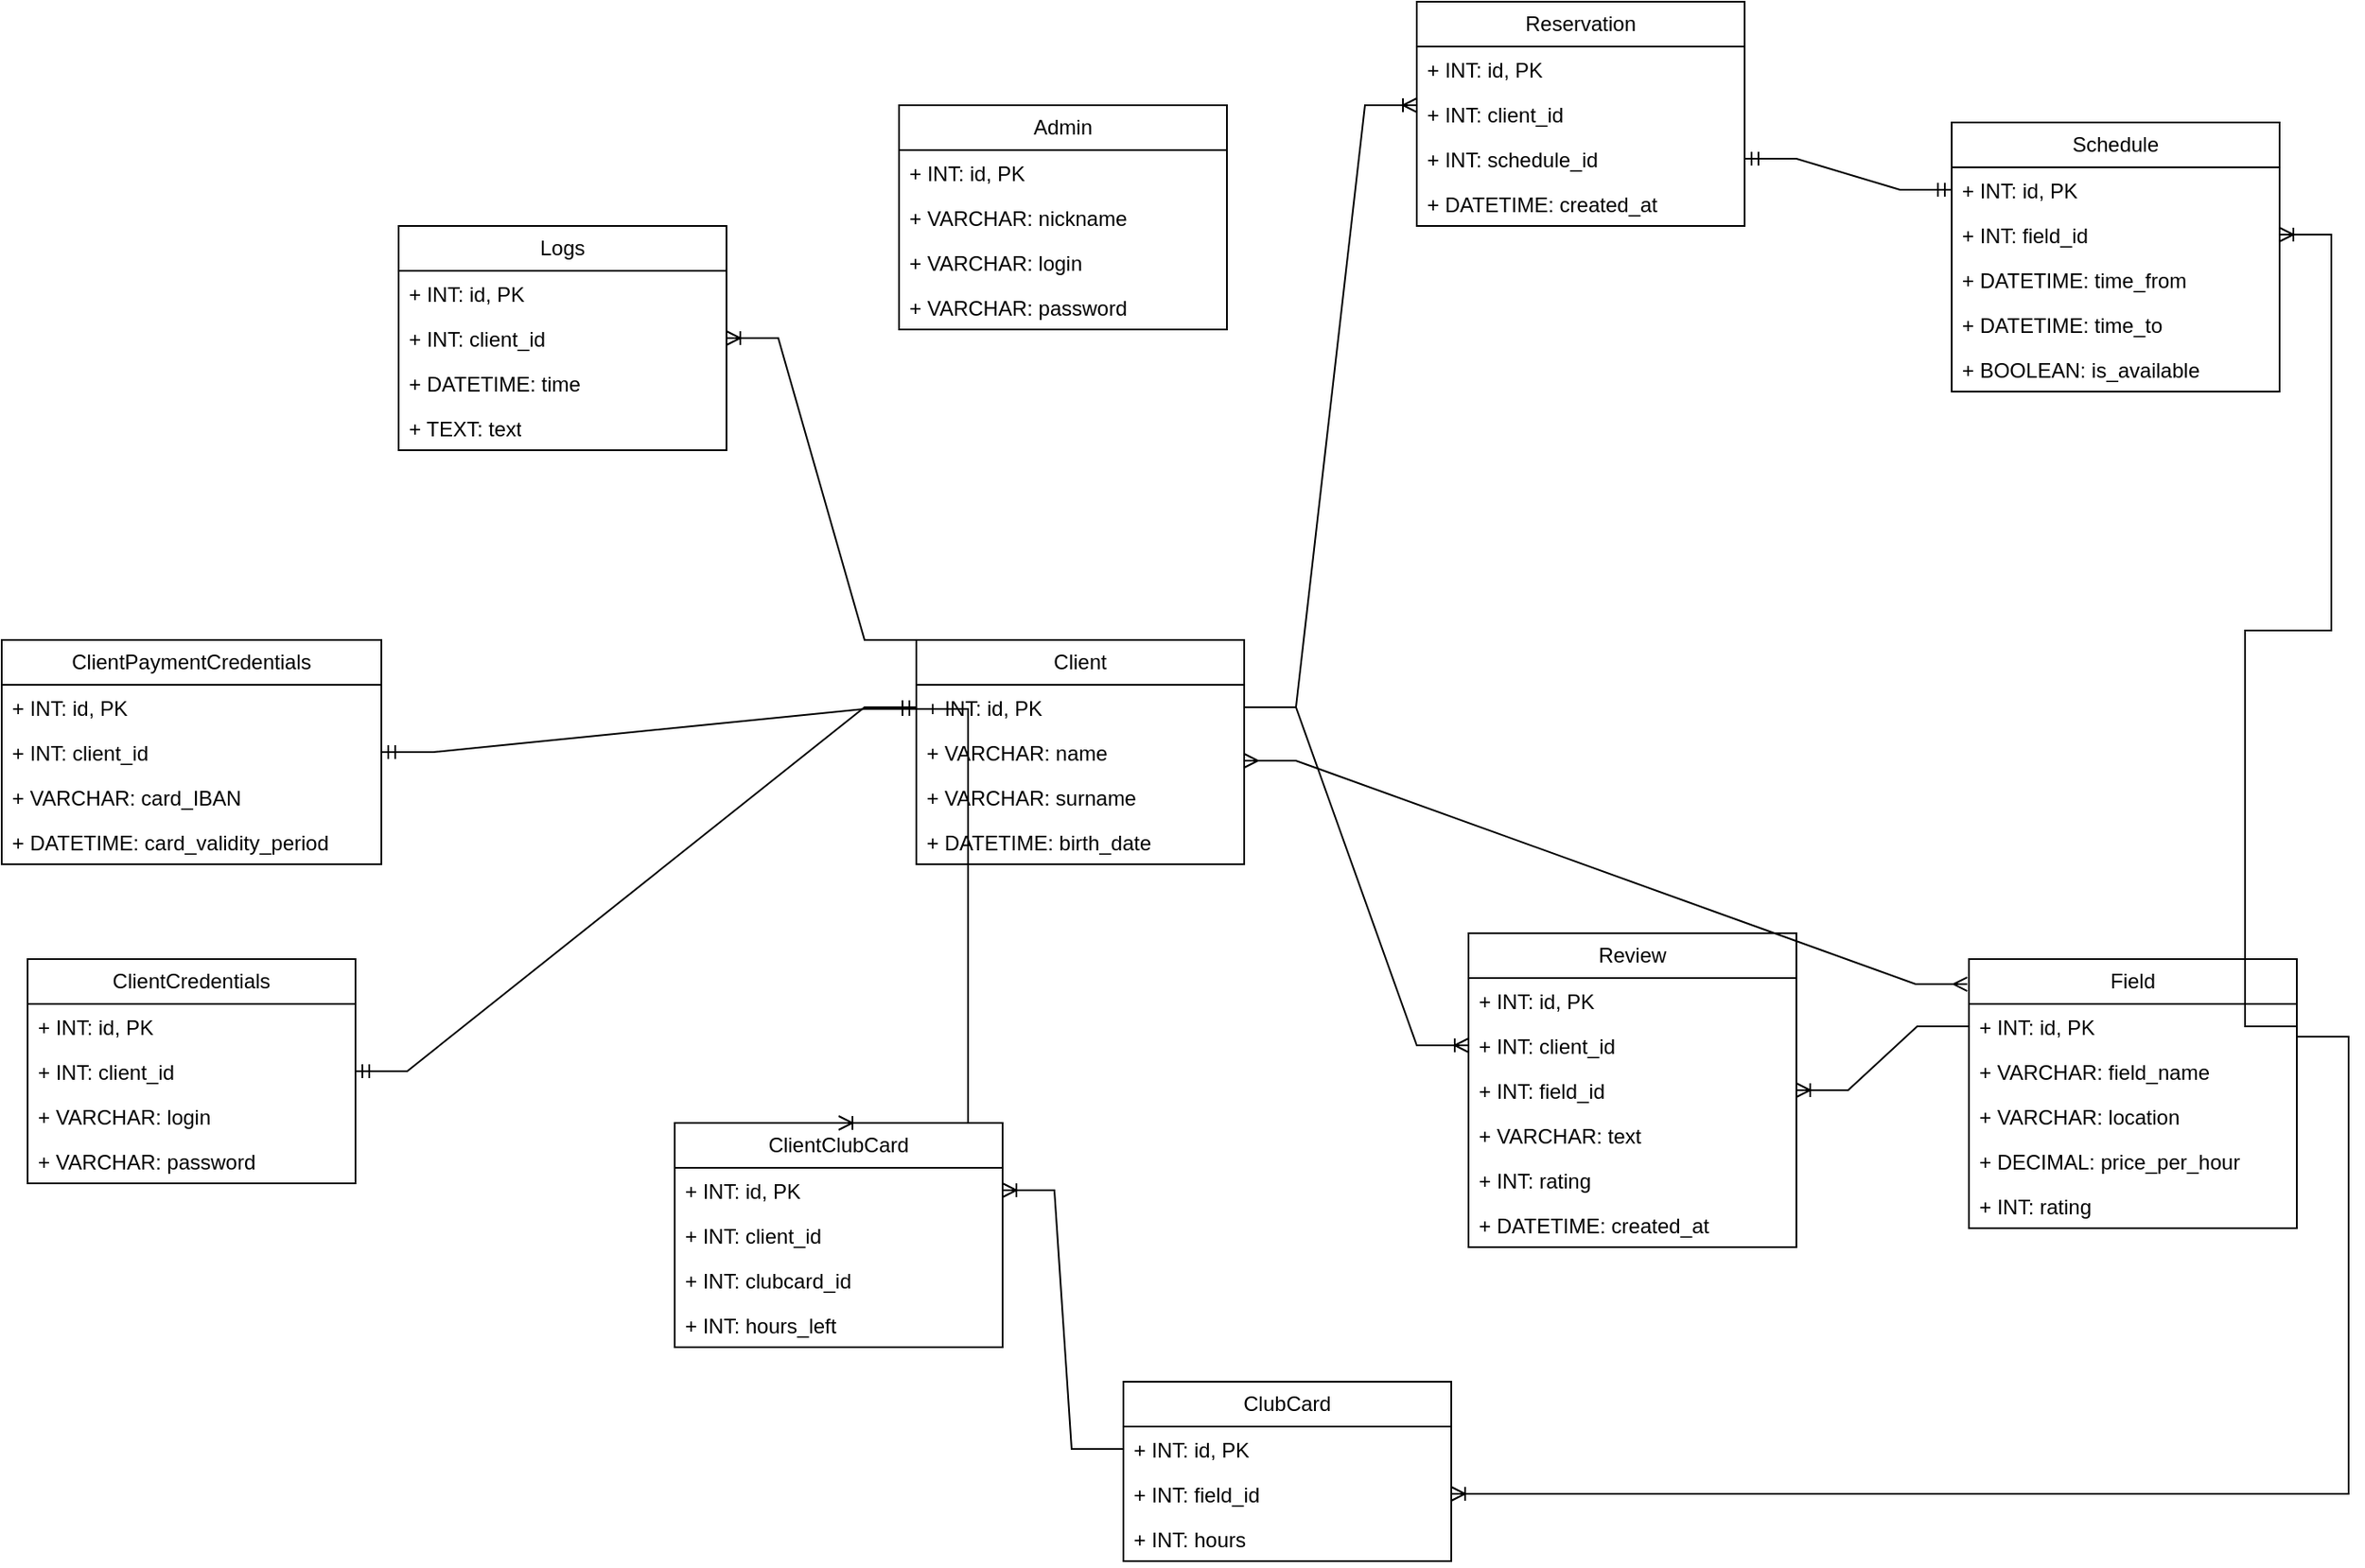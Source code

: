 <mxfile version="24.7.16">
  <diagram id="C5RBs43oDa-KdzZeNtuy" name="Page-1">
    <mxGraphModel dx="2304" dy="885" grid="1" gridSize="10" guides="1" tooltips="1" connect="1" arrows="1" fold="1" page="1" pageScale="1" pageWidth="827" pageHeight="1169" math="0" shadow="0">
      <root>
        <mxCell id="WIyWlLk6GJQsqaUBKTNV-0" />
        <mxCell id="WIyWlLk6GJQsqaUBKTNV-1" parent="WIyWlLk6GJQsqaUBKTNV-0" />
        <mxCell id="ZHQPkKtjSilpWmeKwz4H-0" value="Field" style="swimlane;fontStyle=0;childLayout=stackLayout;horizontal=1;startSize=26;fillColor=none;horizontalStack=0;resizeParent=1;resizeParentMax=0;resizeLast=0;collapsible=1;marginBottom=0;whiteSpace=wrap;html=1;" parent="WIyWlLk6GJQsqaUBKTNV-1" vertex="1">
          <mxGeometry x="990" y="585" width="190" height="156" as="geometry" />
        </mxCell>
        <mxCell id="ZHQPkKtjSilpWmeKwz4H-1" value="+ INT: id, PK" style="text;strokeColor=none;fillColor=none;align=left;verticalAlign=top;spacingLeft=4;spacingRight=4;overflow=hidden;rotatable=0;points=[[0,0.5],[1,0.5]];portConstraint=eastwest;whiteSpace=wrap;html=1;" parent="ZHQPkKtjSilpWmeKwz4H-0" vertex="1">
          <mxGeometry y="26" width="190" height="26" as="geometry" />
        </mxCell>
        <mxCell id="ZHQPkKtjSilpWmeKwz4H-2" value="+ VARCHAR: field_name" style="text;strokeColor=none;fillColor=none;align=left;verticalAlign=top;spacingLeft=4;spacingRight=4;overflow=hidden;rotatable=0;points=[[0,0.5],[1,0.5]];portConstraint=eastwest;whiteSpace=wrap;html=1;" parent="ZHQPkKtjSilpWmeKwz4H-0" vertex="1">
          <mxGeometry y="52" width="190" height="26" as="geometry" />
        </mxCell>
        <mxCell id="ZHQPkKtjSilpWmeKwz4H-3" value="+ VARCHAR: location" style="text;strokeColor=none;fillColor=none;align=left;verticalAlign=top;spacingLeft=4;spacingRight=4;overflow=hidden;rotatable=0;points=[[0,0.5],[1,0.5]];portConstraint=eastwest;whiteSpace=wrap;html=1;" parent="ZHQPkKtjSilpWmeKwz4H-0" vertex="1">
          <mxGeometry y="78" width="190" height="26" as="geometry" />
        </mxCell>
        <mxCell id="ZHQPkKtjSilpWmeKwz4H-4" value="+ DECIMAL: price_per_hour" style="text;strokeColor=none;fillColor=none;align=left;verticalAlign=top;spacingLeft=4;spacingRight=4;overflow=hidden;rotatable=0;points=[[0,0.5],[1,0.5]];portConstraint=eastwest;whiteSpace=wrap;html=1;" parent="ZHQPkKtjSilpWmeKwz4H-0" vertex="1">
          <mxGeometry y="104" width="190" height="26" as="geometry" />
        </mxCell>
        <mxCell id="ZHQPkKtjSilpWmeKwz4H-5" value="+ INT: rating" style="text;strokeColor=none;fillColor=none;align=left;verticalAlign=top;spacingLeft=4;spacingRight=4;overflow=hidden;rotatable=0;points=[[0,0.5],[1,0.5]];portConstraint=eastwest;whiteSpace=wrap;html=1;" parent="ZHQPkKtjSilpWmeKwz4H-0" vertex="1">
          <mxGeometry y="130" width="190" height="26" as="geometry" />
        </mxCell>
        <mxCell id="ZHQPkKtjSilpWmeKwz4H-6" value="Review" style="swimlane;fontStyle=0;childLayout=stackLayout;horizontal=1;startSize=26;fillColor=none;horizontalStack=0;resizeParent=1;resizeParentMax=0;resizeLast=0;collapsible=1;marginBottom=0;whiteSpace=wrap;html=1;" parent="WIyWlLk6GJQsqaUBKTNV-1" vertex="1">
          <mxGeometry x="700" y="570" width="190" height="182" as="geometry" />
        </mxCell>
        <mxCell id="ZHQPkKtjSilpWmeKwz4H-7" value="+ INT: id, PK&lt;div&gt;&lt;br&gt;&lt;/div&gt;" style="text;strokeColor=none;fillColor=none;align=left;verticalAlign=top;spacingLeft=4;spacingRight=4;overflow=hidden;rotatable=0;points=[[0,0.5],[1,0.5]];portConstraint=eastwest;whiteSpace=wrap;html=1;" parent="ZHQPkKtjSilpWmeKwz4H-6" vertex="1">
          <mxGeometry y="26" width="190" height="26" as="geometry" />
        </mxCell>
        <mxCell id="ZHQPkKtjSilpWmeKwz4H-8" value="+ INT: client_id" style="text;strokeColor=none;fillColor=none;align=left;verticalAlign=top;spacingLeft=4;spacingRight=4;overflow=hidden;rotatable=0;points=[[0,0.5],[1,0.5]];portConstraint=eastwest;whiteSpace=wrap;html=1;" parent="ZHQPkKtjSilpWmeKwz4H-6" vertex="1">
          <mxGeometry y="52" width="190" height="26" as="geometry" />
        </mxCell>
        <mxCell id="ZHQPkKtjSilpWmeKwz4H-9" value="+ INT: field_id" style="text;strokeColor=none;fillColor=none;align=left;verticalAlign=top;spacingLeft=4;spacingRight=4;overflow=hidden;rotatable=0;points=[[0,0.5],[1,0.5]];portConstraint=eastwest;whiteSpace=wrap;html=1;" parent="ZHQPkKtjSilpWmeKwz4H-6" vertex="1">
          <mxGeometry y="78" width="190" height="26" as="geometry" />
        </mxCell>
        <mxCell id="ZHQPkKtjSilpWmeKwz4H-10" value="+ VARCHAR: text" style="text;strokeColor=none;fillColor=none;align=left;verticalAlign=top;spacingLeft=4;spacingRight=4;overflow=hidden;rotatable=0;points=[[0,0.5],[1,0.5]];portConstraint=eastwest;whiteSpace=wrap;html=1;" parent="ZHQPkKtjSilpWmeKwz4H-6" vertex="1">
          <mxGeometry y="104" width="190" height="26" as="geometry" />
        </mxCell>
        <mxCell id="ZHQPkKtjSilpWmeKwz4H-11" value="+ INT: rating" style="text;strokeColor=none;fillColor=none;align=left;verticalAlign=top;spacingLeft=4;spacingRight=4;overflow=hidden;rotatable=0;points=[[0,0.5],[1,0.5]];portConstraint=eastwest;whiteSpace=wrap;html=1;" parent="ZHQPkKtjSilpWmeKwz4H-6" vertex="1">
          <mxGeometry y="130" width="190" height="26" as="geometry" />
        </mxCell>
        <mxCell id="ZHQPkKtjSilpWmeKwz4H-12" value="+ DATETIME: created_at" style="text;strokeColor=none;fillColor=none;align=left;verticalAlign=top;spacingLeft=4;spacingRight=4;overflow=hidden;rotatable=0;points=[[0,0.5],[1,0.5]];portConstraint=eastwest;whiteSpace=wrap;html=1;" parent="ZHQPkKtjSilpWmeKwz4H-6" vertex="1">
          <mxGeometry y="156" width="190" height="26" as="geometry" />
        </mxCell>
        <mxCell id="ZHQPkKtjSilpWmeKwz4H-13" value="Schedule" style="swimlane;fontStyle=0;childLayout=stackLayout;horizontal=1;startSize=26;fillColor=none;horizontalStack=0;resizeParent=1;resizeParentMax=0;resizeLast=0;collapsible=1;marginBottom=0;whiteSpace=wrap;html=1;" parent="WIyWlLk6GJQsqaUBKTNV-1" vertex="1">
          <mxGeometry x="980" y="100" width="190" height="156" as="geometry" />
        </mxCell>
        <mxCell id="ZHQPkKtjSilpWmeKwz4H-14" value="+ INT: id, PK&lt;div&gt;&lt;br&gt;&lt;/div&gt;" style="text;strokeColor=none;fillColor=none;align=left;verticalAlign=top;spacingLeft=4;spacingRight=4;overflow=hidden;rotatable=0;points=[[0,0.5],[1,0.5]];portConstraint=eastwest;whiteSpace=wrap;html=1;" parent="ZHQPkKtjSilpWmeKwz4H-13" vertex="1">
          <mxGeometry y="26" width="190" height="26" as="geometry" />
        </mxCell>
        <mxCell id="ZHQPkKtjSilpWmeKwz4H-15" value="+ INT: field_id" style="text;strokeColor=none;fillColor=none;align=left;verticalAlign=top;spacingLeft=4;spacingRight=4;overflow=hidden;rotatable=0;points=[[0,0.5],[1,0.5]];portConstraint=eastwest;whiteSpace=wrap;html=1;" parent="ZHQPkKtjSilpWmeKwz4H-13" vertex="1">
          <mxGeometry y="52" width="190" height="26" as="geometry" />
        </mxCell>
        <mxCell id="ZHQPkKtjSilpWmeKwz4H-16" value="+ DATETIME: time_from" style="text;strokeColor=none;fillColor=none;align=left;verticalAlign=top;spacingLeft=4;spacingRight=4;overflow=hidden;rotatable=0;points=[[0,0.5],[1,0.5]];portConstraint=eastwest;whiteSpace=wrap;html=1;" parent="ZHQPkKtjSilpWmeKwz4H-13" vertex="1">
          <mxGeometry y="78" width="190" height="26" as="geometry" />
        </mxCell>
        <mxCell id="ZHQPkKtjSilpWmeKwz4H-17" value="+ DATETIME: time_to" style="text;strokeColor=none;fillColor=none;align=left;verticalAlign=top;spacingLeft=4;spacingRight=4;overflow=hidden;rotatable=0;points=[[0,0.5],[1,0.5]];portConstraint=eastwest;whiteSpace=wrap;html=1;" parent="ZHQPkKtjSilpWmeKwz4H-13" vertex="1">
          <mxGeometry y="104" width="190" height="26" as="geometry" />
        </mxCell>
        <mxCell id="ZHQPkKtjSilpWmeKwz4H-18" value="+ BOOLEAN: is_available" style="text;strokeColor=none;fillColor=none;align=left;verticalAlign=top;spacingLeft=4;spacingRight=4;overflow=hidden;rotatable=0;points=[[0,0.5],[1,0.5]];portConstraint=eastwest;whiteSpace=wrap;html=1;" parent="ZHQPkKtjSilpWmeKwz4H-13" vertex="1">
          <mxGeometry y="130" width="190" height="26" as="geometry" />
        </mxCell>
        <mxCell id="ZHQPkKtjSilpWmeKwz4H-19" value="Reservation" style="swimlane;fontStyle=0;childLayout=stackLayout;horizontal=1;startSize=26;fillColor=none;horizontalStack=0;resizeParent=1;resizeParentMax=0;resizeLast=0;collapsible=1;marginBottom=0;whiteSpace=wrap;html=1;" parent="WIyWlLk6GJQsqaUBKTNV-1" vertex="1">
          <mxGeometry x="670" y="30" width="190" height="130" as="geometry" />
        </mxCell>
        <mxCell id="ZHQPkKtjSilpWmeKwz4H-20" value="+ INT: id, PK" style="text;strokeColor=none;fillColor=none;align=left;verticalAlign=top;spacingLeft=4;spacingRight=4;overflow=hidden;rotatable=0;points=[[0,0.5],[1,0.5]];portConstraint=eastwest;whiteSpace=wrap;html=1;" parent="ZHQPkKtjSilpWmeKwz4H-19" vertex="1">
          <mxGeometry y="26" width="190" height="26" as="geometry" />
        </mxCell>
        <mxCell id="ZHQPkKtjSilpWmeKwz4H-21" value="+ INT: client_id" style="text;strokeColor=none;fillColor=none;align=left;verticalAlign=top;spacingLeft=4;spacingRight=4;overflow=hidden;rotatable=0;points=[[0,0.5],[1,0.5]];portConstraint=eastwest;whiteSpace=wrap;html=1;" parent="ZHQPkKtjSilpWmeKwz4H-19" vertex="1">
          <mxGeometry y="52" width="190" height="26" as="geometry" />
        </mxCell>
        <mxCell id="ZHQPkKtjSilpWmeKwz4H-23" value="+ INT: schedule_id" style="text;strokeColor=none;fillColor=none;align=left;verticalAlign=top;spacingLeft=4;spacingRight=4;overflow=hidden;rotatable=0;points=[[0,0.5],[1,0.5]];portConstraint=eastwest;whiteSpace=wrap;html=1;" parent="ZHQPkKtjSilpWmeKwz4H-19" vertex="1">
          <mxGeometry y="78" width="190" height="26" as="geometry" />
        </mxCell>
        <mxCell id="ZHQPkKtjSilpWmeKwz4H-25" value="+ DATETIME: created_at" style="text;strokeColor=none;fillColor=none;align=left;verticalAlign=top;spacingLeft=4;spacingRight=4;overflow=hidden;rotatable=0;points=[[0,0.5],[1,0.5]];portConstraint=eastwest;whiteSpace=wrap;html=1;" parent="ZHQPkKtjSilpWmeKwz4H-19" vertex="1">
          <mxGeometry y="104" width="190" height="26" as="geometry" />
        </mxCell>
        <mxCell id="ZHQPkKtjSilpWmeKwz4H-26" value="Client" style="swimlane;fontStyle=0;childLayout=stackLayout;horizontal=1;startSize=26;fillColor=none;horizontalStack=0;resizeParent=1;resizeParentMax=0;resizeLast=0;collapsible=1;marginBottom=0;whiteSpace=wrap;html=1;" parent="WIyWlLk6GJQsqaUBKTNV-1" vertex="1">
          <mxGeometry x="380" y="400" width="190" height="130" as="geometry" />
        </mxCell>
        <mxCell id="ZHQPkKtjSilpWmeKwz4H-27" value="+ INT: id, PK" style="text;strokeColor=none;fillColor=none;align=left;verticalAlign=top;spacingLeft=4;spacingRight=4;overflow=hidden;rotatable=0;points=[[0,0.5],[1,0.5]];portConstraint=eastwest;whiteSpace=wrap;html=1;" parent="ZHQPkKtjSilpWmeKwz4H-26" vertex="1">
          <mxGeometry y="26" width="190" height="26" as="geometry" />
        </mxCell>
        <mxCell id="ZHQPkKtjSilpWmeKwz4H-28" value="+ VARCHAR: name" style="text;strokeColor=none;fillColor=none;align=left;verticalAlign=top;spacingLeft=4;spacingRight=4;overflow=hidden;rotatable=0;points=[[0,0.5],[1,0.5]];portConstraint=eastwest;whiteSpace=wrap;html=1;" parent="ZHQPkKtjSilpWmeKwz4H-26" vertex="1">
          <mxGeometry y="52" width="190" height="26" as="geometry" />
        </mxCell>
        <mxCell id="ZHQPkKtjSilpWmeKwz4H-29" value="+ VARCHAR: surname" style="text;strokeColor=none;fillColor=none;align=left;verticalAlign=top;spacingLeft=4;spacingRight=4;overflow=hidden;rotatable=0;points=[[0,0.5],[1,0.5]];portConstraint=eastwest;whiteSpace=wrap;html=1;" parent="ZHQPkKtjSilpWmeKwz4H-26" vertex="1">
          <mxGeometry y="78" width="190" height="26" as="geometry" />
        </mxCell>
        <mxCell id="ZHQPkKtjSilpWmeKwz4H-32" value="+ DATETIME: birth_date" style="text;strokeColor=none;fillColor=none;align=left;verticalAlign=top;spacingLeft=4;spacingRight=4;overflow=hidden;rotatable=0;points=[[0,0.5],[1,0.5]];portConstraint=eastwest;whiteSpace=wrap;html=1;" parent="ZHQPkKtjSilpWmeKwz4H-26" vertex="1">
          <mxGeometry y="104" width="190" height="26" as="geometry" />
        </mxCell>
        <mxCell id="ZHQPkKtjSilpWmeKwz4H-40" value="ClientCredentials" style="swimlane;fontStyle=0;childLayout=stackLayout;horizontal=1;startSize=26;fillColor=none;horizontalStack=0;resizeParent=1;resizeParentMax=0;resizeLast=0;collapsible=1;marginBottom=0;whiteSpace=wrap;html=1;" parent="WIyWlLk6GJQsqaUBKTNV-1" vertex="1">
          <mxGeometry x="-135" y="585" width="190" height="130" as="geometry" />
        </mxCell>
        <mxCell id="ZHQPkKtjSilpWmeKwz4H-41" value="+ INT: id, PK" style="text;strokeColor=none;fillColor=none;align=left;verticalAlign=top;spacingLeft=4;spacingRight=4;overflow=hidden;rotatable=0;points=[[0,0.5],[1,0.5]];portConstraint=eastwest;whiteSpace=wrap;html=1;" parent="ZHQPkKtjSilpWmeKwz4H-40" vertex="1">
          <mxGeometry y="26" width="190" height="26" as="geometry" />
        </mxCell>
        <mxCell id="ZHQPkKtjSilpWmeKwz4H-42" value="+ INT: client_id" style="text;strokeColor=none;fillColor=none;align=left;verticalAlign=top;spacingLeft=4;spacingRight=4;overflow=hidden;rotatable=0;points=[[0,0.5],[1,0.5]];portConstraint=eastwest;whiteSpace=wrap;html=1;" parent="ZHQPkKtjSilpWmeKwz4H-40" vertex="1">
          <mxGeometry y="52" width="190" height="26" as="geometry" />
        </mxCell>
        <mxCell id="ZHQPkKtjSilpWmeKwz4H-43" value="+ VARCHAR: login" style="text;strokeColor=none;fillColor=none;align=left;verticalAlign=top;spacingLeft=4;spacingRight=4;overflow=hidden;rotatable=0;points=[[0,0.5],[1,0.5]];portConstraint=eastwest;whiteSpace=wrap;html=1;" parent="ZHQPkKtjSilpWmeKwz4H-40" vertex="1">
          <mxGeometry y="78" width="190" height="26" as="geometry" />
        </mxCell>
        <mxCell id="ZHQPkKtjSilpWmeKwz4H-44" value="+ VARCHAR: password" style="text;strokeColor=none;fillColor=none;align=left;verticalAlign=top;spacingLeft=4;spacingRight=4;overflow=hidden;rotatable=0;points=[[0,0.5],[1,0.5]];portConstraint=eastwest;whiteSpace=wrap;html=1;" parent="ZHQPkKtjSilpWmeKwz4H-40" vertex="1">
          <mxGeometry y="104" width="190" height="26" as="geometry" />
        </mxCell>
        <mxCell id="ZHQPkKtjSilpWmeKwz4H-45" value="ClientPaymentCredentials" style="swimlane;fontStyle=0;childLayout=stackLayout;horizontal=1;startSize=26;fillColor=none;horizontalStack=0;resizeParent=1;resizeParentMax=0;resizeLast=0;collapsible=1;marginBottom=0;whiteSpace=wrap;html=1;" parent="WIyWlLk6GJQsqaUBKTNV-1" vertex="1">
          <mxGeometry x="-150" y="400" width="220" height="130" as="geometry" />
        </mxCell>
        <mxCell id="ZHQPkKtjSilpWmeKwz4H-46" value="+ INT: id, PK" style="text;strokeColor=none;fillColor=none;align=left;verticalAlign=top;spacingLeft=4;spacingRight=4;overflow=hidden;rotatable=0;points=[[0,0.5],[1,0.5]];portConstraint=eastwest;whiteSpace=wrap;html=1;" parent="ZHQPkKtjSilpWmeKwz4H-45" vertex="1">
          <mxGeometry y="26" width="220" height="26" as="geometry" />
        </mxCell>
        <mxCell id="ZHQPkKtjSilpWmeKwz4H-47" value="+ INT: client_id" style="text;strokeColor=none;fillColor=none;align=left;verticalAlign=top;spacingLeft=4;spacingRight=4;overflow=hidden;rotatable=0;points=[[0,0.5],[1,0.5]];portConstraint=eastwest;whiteSpace=wrap;html=1;" parent="ZHQPkKtjSilpWmeKwz4H-45" vertex="1">
          <mxGeometry y="52" width="220" height="26" as="geometry" />
        </mxCell>
        <mxCell id="ZHQPkKtjSilpWmeKwz4H-48" value="+ VARCHAR: card_IBAN" style="text;strokeColor=none;fillColor=none;align=left;verticalAlign=top;spacingLeft=4;spacingRight=4;overflow=hidden;rotatable=0;points=[[0,0.5],[1,0.5]];portConstraint=eastwest;whiteSpace=wrap;html=1;" parent="ZHQPkKtjSilpWmeKwz4H-45" vertex="1">
          <mxGeometry y="78" width="220" height="26" as="geometry" />
        </mxCell>
        <mxCell id="ZHQPkKtjSilpWmeKwz4H-49" value="+ DATETIME: card_validity_period" style="text;strokeColor=none;fillColor=none;align=left;verticalAlign=top;spacingLeft=4;spacingRight=4;overflow=hidden;rotatable=0;points=[[0,0.5],[1,0.5]];portConstraint=eastwest;whiteSpace=wrap;html=1;" parent="ZHQPkKtjSilpWmeKwz4H-45" vertex="1">
          <mxGeometry y="104" width="220" height="26" as="geometry" />
        </mxCell>
        <mxCell id="ZHQPkKtjSilpWmeKwz4H-50" value="Admin" style="swimlane;fontStyle=0;childLayout=stackLayout;horizontal=1;startSize=26;fillColor=none;horizontalStack=0;resizeParent=1;resizeParentMax=0;resizeLast=0;collapsible=1;marginBottom=0;whiteSpace=wrap;html=1;" parent="WIyWlLk6GJQsqaUBKTNV-1" vertex="1">
          <mxGeometry x="370" y="90" width="190" height="130" as="geometry" />
        </mxCell>
        <mxCell id="ZHQPkKtjSilpWmeKwz4H-51" value="+ INT: id, PK" style="text;strokeColor=none;fillColor=none;align=left;verticalAlign=top;spacingLeft=4;spacingRight=4;overflow=hidden;rotatable=0;points=[[0,0.5],[1,0.5]];portConstraint=eastwest;whiteSpace=wrap;html=1;" parent="ZHQPkKtjSilpWmeKwz4H-50" vertex="1">
          <mxGeometry y="26" width="190" height="26" as="geometry" />
        </mxCell>
        <mxCell id="ZHQPkKtjSilpWmeKwz4H-52" value="+ VARCHAR: nickname" style="text;strokeColor=none;fillColor=none;align=left;verticalAlign=top;spacingLeft=4;spacingRight=4;overflow=hidden;rotatable=0;points=[[0,0.5],[1,0.5]];portConstraint=eastwest;whiteSpace=wrap;html=1;" parent="ZHQPkKtjSilpWmeKwz4H-50" vertex="1">
          <mxGeometry y="52" width="190" height="26" as="geometry" />
        </mxCell>
        <mxCell id="ZHQPkKtjSilpWmeKwz4H-53" value="+ VARCHAR: login" style="text;strokeColor=none;fillColor=none;align=left;verticalAlign=top;spacingLeft=4;spacingRight=4;overflow=hidden;rotatable=0;points=[[0,0.5],[1,0.5]];portConstraint=eastwest;whiteSpace=wrap;html=1;" parent="ZHQPkKtjSilpWmeKwz4H-50" vertex="1">
          <mxGeometry y="78" width="190" height="26" as="geometry" />
        </mxCell>
        <mxCell id="ZHQPkKtjSilpWmeKwz4H-54" value="+ VARCHAR: password" style="text;strokeColor=none;fillColor=none;align=left;verticalAlign=top;spacingLeft=4;spacingRight=4;overflow=hidden;rotatable=0;points=[[0,0.5],[1,0.5]];portConstraint=eastwest;whiteSpace=wrap;html=1;" parent="ZHQPkKtjSilpWmeKwz4H-50" vertex="1">
          <mxGeometry y="104" width="190" height="26" as="geometry" />
        </mxCell>
        <mxCell id="ZHQPkKtjSilpWmeKwz4H-55" value="Logs" style="swimlane;fontStyle=0;childLayout=stackLayout;horizontal=1;startSize=26;fillColor=none;horizontalStack=0;resizeParent=1;resizeParentMax=0;resizeLast=0;collapsible=1;marginBottom=0;whiteSpace=wrap;html=1;" parent="WIyWlLk6GJQsqaUBKTNV-1" vertex="1">
          <mxGeometry x="80" y="160" width="190" height="130" as="geometry" />
        </mxCell>
        <mxCell id="ZHQPkKtjSilpWmeKwz4H-56" value="+ INT: id, PK" style="text;strokeColor=none;fillColor=none;align=left;verticalAlign=top;spacingLeft=4;spacingRight=4;overflow=hidden;rotatable=0;points=[[0,0.5],[1,0.5]];portConstraint=eastwest;whiteSpace=wrap;html=1;" parent="ZHQPkKtjSilpWmeKwz4H-55" vertex="1">
          <mxGeometry y="26" width="190" height="26" as="geometry" />
        </mxCell>
        <mxCell id="ZHQPkKtjSilpWmeKwz4H-57" value="+ INT: client_id" style="text;strokeColor=none;fillColor=none;align=left;verticalAlign=top;spacingLeft=4;spacingRight=4;overflow=hidden;rotatable=0;points=[[0,0.5],[1,0.5]];portConstraint=eastwest;whiteSpace=wrap;html=1;" parent="ZHQPkKtjSilpWmeKwz4H-55" vertex="1">
          <mxGeometry y="52" width="190" height="26" as="geometry" />
        </mxCell>
        <mxCell id="ZHQPkKtjSilpWmeKwz4H-58" value="+ DATETIME: time" style="text;strokeColor=none;fillColor=none;align=left;verticalAlign=top;spacingLeft=4;spacingRight=4;overflow=hidden;rotatable=0;points=[[0,0.5],[1,0.5]];portConstraint=eastwest;whiteSpace=wrap;html=1;" parent="ZHQPkKtjSilpWmeKwz4H-55" vertex="1">
          <mxGeometry y="78" width="190" height="26" as="geometry" />
        </mxCell>
        <mxCell id="ZHQPkKtjSilpWmeKwz4H-60" value="+ TEXT: text" style="text;strokeColor=none;fillColor=none;align=left;verticalAlign=top;spacingLeft=4;spacingRight=4;overflow=hidden;rotatable=0;points=[[0,0.5],[1,0.5]];portConstraint=eastwest;whiteSpace=wrap;html=1;" parent="ZHQPkKtjSilpWmeKwz4H-55" vertex="1">
          <mxGeometry y="104" width="190" height="26" as="geometry" />
        </mxCell>
        <mxCell id="ZHQPkKtjSilpWmeKwz4H-61" value="ClubCard" style="swimlane;fontStyle=0;childLayout=stackLayout;horizontal=1;startSize=26;fillColor=none;horizontalStack=0;resizeParent=1;resizeParentMax=0;resizeLast=0;collapsible=1;marginBottom=0;whiteSpace=wrap;html=1;" parent="WIyWlLk6GJQsqaUBKTNV-1" vertex="1">
          <mxGeometry x="500" y="830" width="190" height="104" as="geometry" />
        </mxCell>
        <mxCell id="ZHQPkKtjSilpWmeKwz4H-62" value="+ INT: id, PK" style="text;strokeColor=none;fillColor=none;align=left;verticalAlign=top;spacingLeft=4;spacingRight=4;overflow=hidden;rotatable=0;points=[[0,0.5],[1,0.5]];portConstraint=eastwest;whiteSpace=wrap;html=1;" parent="ZHQPkKtjSilpWmeKwz4H-61" vertex="1">
          <mxGeometry y="26" width="190" height="26" as="geometry" />
        </mxCell>
        <mxCell id="ZHQPkKtjSilpWmeKwz4H-63" value="+ INT: field_id" style="text;strokeColor=none;fillColor=none;align=left;verticalAlign=top;spacingLeft=4;spacingRight=4;overflow=hidden;rotatable=0;points=[[0,0.5],[1,0.5]];portConstraint=eastwest;whiteSpace=wrap;html=1;" parent="ZHQPkKtjSilpWmeKwz4H-61" vertex="1">
          <mxGeometry y="52" width="190" height="26" as="geometry" />
        </mxCell>
        <mxCell id="ZHQPkKtjSilpWmeKwz4H-64" value="+ INT: hours" style="text;strokeColor=none;fillColor=none;align=left;verticalAlign=top;spacingLeft=4;spacingRight=4;overflow=hidden;rotatable=0;points=[[0,0.5],[1,0.5]];portConstraint=eastwest;whiteSpace=wrap;html=1;" parent="ZHQPkKtjSilpWmeKwz4H-61" vertex="1">
          <mxGeometry y="78" width="190" height="26" as="geometry" />
        </mxCell>
        <mxCell id="ZHQPkKtjSilpWmeKwz4H-67" value="ClientClubCard" style="swimlane;fontStyle=0;childLayout=stackLayout;horizontal=1;startSize=26;fillColor=none;horizontalStack=0;resizeParent=1;resizeParentMax=0;resizeLast=0;collapsible=1;marginBottom=0;whiteSpace=wrap;html=1;" parent="WIyWlLk6GJQsqaUBKTNV-1" vertex="1">
          <mxGeometry x="240" y="680" width="190" height="130" as="geometry" />
        </mxCell>
        <mxCell id="ZHQPkKtjSilpWmeKwz4H-68" value="+ INT: id, PK" style="text;strokeColor=none;fillColor=none;align=left;verticalAlign=top;spacingLeft=4;spacingRight=4;overflow=hidden;rotatable=0;points=[[0,0.5],[1,0.5]];portConstraint=eastwest;whiteSpace=wrap;html=1;" parent="ZHQPkKtjSilpWmeKwz4H-67" vertex="1">
          <mxGeometry y="26" width="190" height="26" as="geometry" />
        </mxCell>
        <mxCell id="ZHQPkKtjSilpWmeKwz4H-69" value="+ INT: client_id" style="text;strokeColor=none;fillColor=none;align=left;verticalAlign=top;spacingLeft=4;spacingRight=4;overflow=hidden;rotatable=0;points=[[0,0.5],[1,0.5]];portConstraint=eastwest;whiteSpace=wrap;html=1;" parent="ZHQPkKtjSilpWmeKwz4H-67" vertex="1">
          <mxGeometry y="52" width="190" height="26" as="geometry" />
        </mxCell>
        <mxCell id="ZHQPkKtjSilpWmeKwz4H-70" value="+ INT: clubcard_id" style="text;strokeColor=none;fillColor=none;align=left;verticalAlign=top;spacingLeft=4;spacingRight=4;overflow=hidden;rotatable=0;points=[[0,0.5],[1,0.5]];portConstraint=eastwest;whiteSpace=wrap;html=1;" parent="ZHQPkKtjSilpWmeKwz4H-67" vertex="1">
          <mxGeometry y="78" width="190" height="26" as="geometry" />
        </mxCell>
        <mxCell id="ZHQPkKtjSilpWmeKwz4H-71" value="+ INT: hours_left" style="text;strokeColor=none;fillColor=none;align=left;verticalAlign=top;spacingLeft=4;spacingRight=4;overflow=hidden;rotatable=0;points=[[0,0.5],[1,0.5]];portConstraint=eastwest;whiteSpace=wrap;html=1;" parent="ZHQPkKtjSilpWmeKwz4H-67" vertex="1">
          <mxGeometry y="104" width="190" height="26" as="geometry" />
        </mxCell>
        <mxCell id="84KLrfY844ZISh62tc4g-0" value="" style="edgeStyle=entityRelationEdgeStyle;fontSize=12;html=1;endArrow=ERmandOne;startArrow=ERmandOne;rounded=0;exitX=1;exitY=0.5;exitDx=0;exitDy=0;entryX=0;entryY=0.5;entryDx=0;entryDy=0;" parent="WIyWlLk6GJQsqaUBKTNV-1" source="ZHQPkKtjSilpWmeKwz4H-42" target="ZHQPkKtjSilpWmeKwz4H-27" edge="1">
          <mxGeometry width="100" height="100" relative="1" as="geometry">
            <mxPoint x="330" y="630" as="sourcePoint" />
            <mxPoint x="430" y="530" as="targetPoint" />
          </mxGeometry>
        </mxCell>
        <mxCell id="84KLrfY844ZISh62tc4g-1" value="" style="edgeStyle=entityRelationEdgeStyle;fontSize=12;html=1;endArrow=ERmandOne;startArrow=ERmandOne;rounded=0;exitX=1;exitY=0.5;exitDx=0;exitDy=0;" parent="WIyWlLk6GJQsqaUBKTNV-1" source="ZHQPkKtjSilpWmeKwz4H-47" edge="1">
          <mxGeometry width="100" height="100" relative="1" as="geometry">
            <mxPoint x="65" y="660" as="sourcePoint" />
            <mxPoint x="380" y="440" as="targetPoint" />
          </mxGeometry>
        </mxCell>
        <mxCell id="84KLrfY844ZISh62tc4g-2" value="" style="edgeStyle=entityRelationEdgeStyle;fontSize=12;html=1;endArrow=ERmandOne;startArrow=ERmandOne;rounded=0;entryX=0;entryY=0.5;entryDx=0;entryDy=0;exitX=1;exitY=0.5;exitDx=0;exitDy=0;" parent="WIyWlLk6GJQsqaUBKTNV-1" source="ZHQPkKtjSilpWmeKwz4H-23" target="ZHQPkKtjSilpWmeKwz4H-14" edge="1">
          <mxGeometry width="100" height="100" relative="1" as="geometry">
            <mxPoint x="860" y="400" as="sourcePoint" />
            <mxPoint x="960" y="300" as="targetPoint" />
          </mxGeometry>
        </mxCell>
        <mxCell id="84KLrfY844ZISh62tc4g-5" value="" style="edgeStyle=entityRelationEdgeStyle;fontSize=12;html=1;endArrow=ERoneToMany;rounded=0;exitX=0;exitY=0.5;exitDx=0;exitDy=0;entryX=1;entryY=0.5;entryDx=0;entryDy=0;" parent="WIyWlLk6GJQsqaUBKTNV-1" source="ZHQPkKtjSilpWmeKwz4H-1" target="ZHQPkKtjSilpWmeKwz4H-9" edge="1">
          <mxGeometry width="100" height="100" relative="1" as="geometry">
            <mxPoint x="850" y="590" as="sourcePoint" />
            <mxPoint x="950" y="490" as="targetPoint" />
            <Array as="points">
              <mxPoint x="960" y="460" />
            </Array>
          </mxGeometry>
        </mxCell>
        <mxCell id="84KLrfY844ZISh62tc4g-6" value="" style="edgeStyle=entityRelationEdgeStyle;fontSize=12;html=1;endArrow=ERoneToMany;rounded=0;exitX=1;exitY=0.5;exitDx=0;exitDy=0;entryX=1;entryY=0.5;entryDx=0;entryDy=0;" parent="WIyWlLk6GJQsqaUBKTNV-1" source="ZHQPkKtjSilpWmeKwz4H-1" target="ZHQPkKtjSilpWmeKwz4H-15" edge="1">
          <mxGeometry width="100" height="100" relative="1" as="geometry">
            <mxPoint x="1230.5" y="624" as="sourcePoint" />
            <mxPoint x="1250.5" y="165.0" as="targetPoint" />
            <Array as="points">
              <mxPoint x="1350.5" y="380" />
              <mxPoint x="1400.5" y="370" />
              <mxPoint x="1240" y="280" />
            </Array>
          </mxGeometry>
        </mxCell>
        <mxCell id="84KLrfY844ZISh62tc4g-8" value="" style="edgeStyle=entityRelationEdgeStyle;fontSize=12;html=1;endArrow=ERoneToMany;rounded=0;exitX=1;exitY=0.5;exitDx=0;exitDy=0;entryX=0;entryY=0.5;entryDx=0;entryDy=0;" parent="WIyWlLk6GJQsqaUBKTNV-1" source="ZHQPkKtjSilpWmeKwz4H-27" target="ZHQPkKtjSilpWmeKwz4H-8" edge="1">
          <mxGeometry width="100" height="100" relative="1" as="geometry">
            <mxPoint x="840" y="390" as="sourcePoint" />
            <mxPoint x="940" y="290" as="targetPoint" />
          </mxGeometry>
        </mxCell>
        <mxCell id="84KLrfY844ZISh62tc4g-9" value="" style="edgeStyle=entityRelationEdgeStyle;fontSize=12;html=1;endArrow=ERoneToMany;rounded=0;entryX=0;entryY=0.5;entryDx=0;entryDy=0;exitX=1;exitY=0.5;exitDx=0;exitDy=0;" parent="WIyWlLk6GJQsqaUBKTNV-1" source="ZHQPkKtjSilpWmeKwz4H-27" edge="1">
          <mxGeometry width="100" height="100" relative="1" as="geometry">
            <mxPoint x="580" y="435" as="sourcePoint" />
            <mxPoint x="670" y="90" as="targetPoint" />
          </mxGeometry>
        </mxCell>
        <mxCell id="84KLrfY844ZISh62tc4g-11" value="" style="edgeStyle=entityRelationEdgeStyle;fontSize=12;html=1;endArrow=ERmany;startArrow=ERmany;rounded=0;entryX=-0.005;entryY=0.093;entryDx=0;entryDy=0;entryPerimeter=0;" parent="WIyWlLk6GJQsqaUBKTNV-1" target="ZHQPkKtjSilpWmeKwz4H-0" edge="1">
          <mxGeometry width="100" height="100" relative="1" as="geometry">
            <mxPoint x="570" y="470" as="sourcePoint" />
            <mxPoint x="920" y="410" as="targetPoint" />
          </mxGeometry>
        </mxCell>
        <mxCell id="uA-8o__Ewi_nXaHcnp8--1" value="" style="edgeStyle=entityRelationEdgeStyle;fontSize=12;html=1;endArrow=ERoneToMany;rounded=0;entryX=1;entryY=0.5;entryDx=0;entryDy=0;" edge="1" parent="WIyWlLk6GJQsqaUBKTNV-1" target="ZHQPkKtjSilpWmeKwz4H-63">
          <mxGeometry width="100" height="100" relative="1" as="geometry">
            <mxPoint x="1180" y="630" as="sourcePoint" />
            <mxPoint x="1180" y="175" as="targetPoint" />
            <Array as="points">
              <mxPoint x="1360.5" y="390" />
              <mxPoint x="1410.5" y="380" />
              <mxPoint x="1250" y="290" />
            </Array>
          </mxGeometry>
        </mxCell>
        <mxCell id="uA-8o__Ewi_nXaHcnp8--2" value="" style="edgeStyle=entityRelationEdgeStyle;fontSize=12;html=1;endArrow=ERoneToMany;rounded=0;entryX=1;entryY=0.5;entryDx=0;entryDy=0;exitX=0;exitY=0;exitDx=0;exitDy=0;" edge="1" parent="WIyWlLk6GJQsqaUBKTNV-1" source="ZHQPkKtjSilpWmeKwz4H-26" target="ZHQPkKtjSilpWmeKwz4H-57">
          <mxGeometry width="100" height="100" relative="1" as="geometry">
            <mxPoint x="580" y="449" as="sourcePoint" />
            <mxPoint x="680" y="100" as="targetPoint" />
          </mxGeometry>
        </mxCell>
        <mxCell id="uA-8o__Ewi_nXaHcnp8--3" value="" style="edgeStyle=entityRelationEdgeStyle;fontSize=12;html=1;endArrow=ERoneToMany;rounded=0;entryX=0.5;entryY=0;entryDx=0;entryDy=0;" edge="1" parent="WIyWlLk6GJQsqaUBKTNV-1" target="ZHQPkKtjSilpWmeKwz4H-67">
          <mxGeometry width="100" height="100" relative="1" as="geometry">
            <mxPoint x="380" y="440" as="sourcePoint" />
            <mxPoint x="1180" y="175" as="targetPoint" />
            <Array as="points">
              <mxPoint x="1360.5" y="390" />
              <mxPoint x="1410.5" y="380" />
              <mxPoint x="1250" y="290" />
            </Array>
          </mxGeometry>
        </mxCell>
        <mxCell id="uA-8o__Ewi_nXaHcnp8--4" value="" style="edgeStyle=entityRelationEdgeStyle;fontSize=12;html=1;endArrow=ERoneToMany;rounded=0;entryX=1;entryY=0.5;entryDx=0;entryDy=0;exitX=0;exitY=0.5;exitDx=0;exitDy=0;" edge="1" parent="WIyWlLk6GJQsqaUBKTNV-1" source="ZHQPkKtjSilpWmeKwz4H-62" target="ZHQPkKtjSilpWmeKwz4H-68">
          <mxGeometry width="100" height="100" relative="1" as="geometry">
            <mxPoint x="390" y="450" as="sourcePoint" />
            <mxPoint x="345" y="690" as="targetPoint" />
            <Array as="points">
              <mxPoint x="1370.5" y="400" />
              <mxPoint x="1420.5" y="390" />
              <mxPoint x="1260" y="300" />
            </Array>
          </mxGeometry>
        </mxCell>
      </root>
    </mxGraphModel>
  </diagram>
</mxfile>
